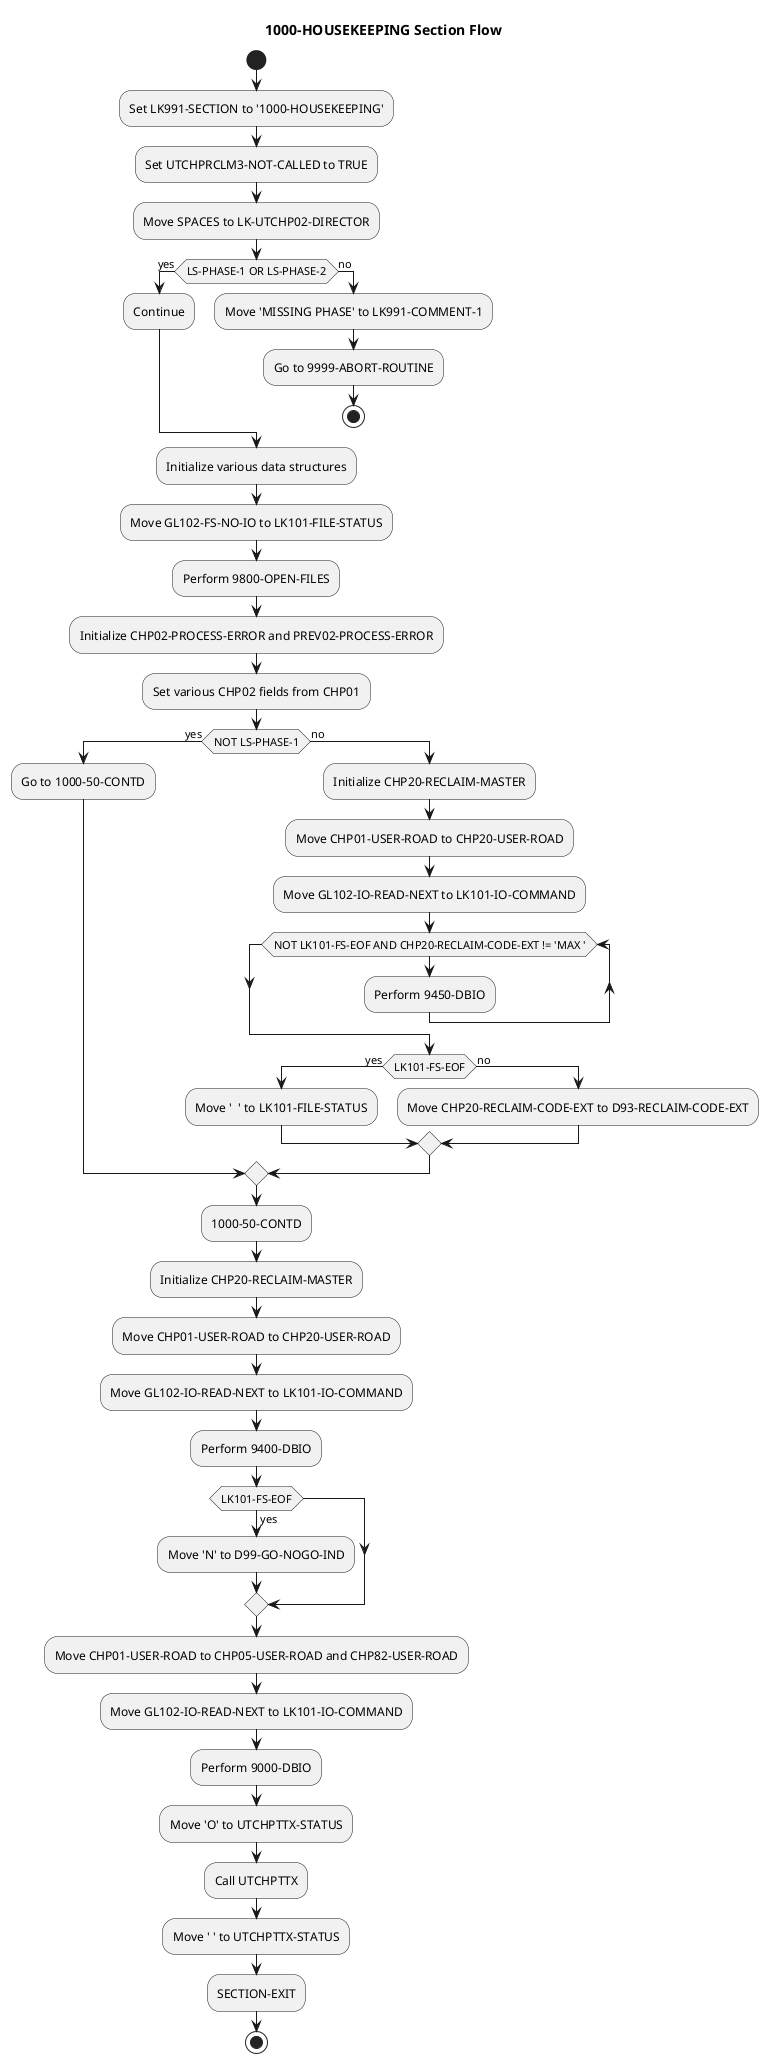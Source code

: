 @startuml Housekeeping Flow
title 1000-HOUSEKEEPING Section Flow

start
:Set LK991-SECTION to '1000-HOUSEKEEPING';
:Set UTCHPRCLM3-NOT-CALLED to TRUE;
:Move SPACES to LK-UTCHP02-DIRECTOR;

if (LS-PHASE-1 OR LS-PHASE-2) then (yes)
  :Continue;
else (no)
  :Move 'MISSING PHASE' to LK991-COMMENT-1;
  :Go to 9999-ABORT-ROUTINE;
  stop
endif

:Initialize various data structures;
:Move GL102-FS-NO-IO to LK101-FILE-STATUS;
:Perform 9800-OPEN-FILES;
:Initialize CHP02-PROCESS-ERROR and PREV02-PROCESS-ERROR;
:Set various CHP02 fields from CHP01;

if (NOT LS-PHASE-1) then (yes)
  :Go to 1000-50-CONTD;
else (no)
  :Initialize CHP20-RECLAIM-MASTER;
  :Move CHP01-USER-ROAD to CHP20-USER-ROAD;
  :Move GL102-IO-READ-NEXT to LK101-IO-COMMAND;
  
  while (NOT LK101-FS-EOF AND CHP20-RECLAIM-CODE-EXT != 'MAX ')
    :Perform 9450-DBIO;
  endwhile
  
  if (LK101-FS-EOF) then (yes)
    :Move '  ' to LK101-FILE-STATUS;
  else (no)
    :Move CHP20-RECLAIM-CODE-EXT to D93-RECLAIM-CODE-EXT;
  endif
endif

:1000-50-CONTD;
:Initialize CHP20-RECLAIM-MASTER;
:Move CHP01-USER-ROAD to CHP20-USER-ROAD;
:Move GL102-IO-READ-NEXT to LK101-IO-COMMAND;
:Perform 9400-DBIO;

if (LK101-FS-EOF) then (yes)
  :Move 'N' to D99-GO-NOGO-IND;
endif

:Move CHP01-USER-ROAD to CHP05-USER-ROAD and CHP82-USER-ROAD;
:Move GL102-IO-READ-NEXT to LK101-IO-COMMAND;
:Perform 9000-DBIO;
:Move 'O' to UTCHPTTX-STATUS;
:Call UTCHPTTX;
:Move ' ' to UTCHPTTX-STATUS;
:SECTION-EXIT;
stop
@enduml
